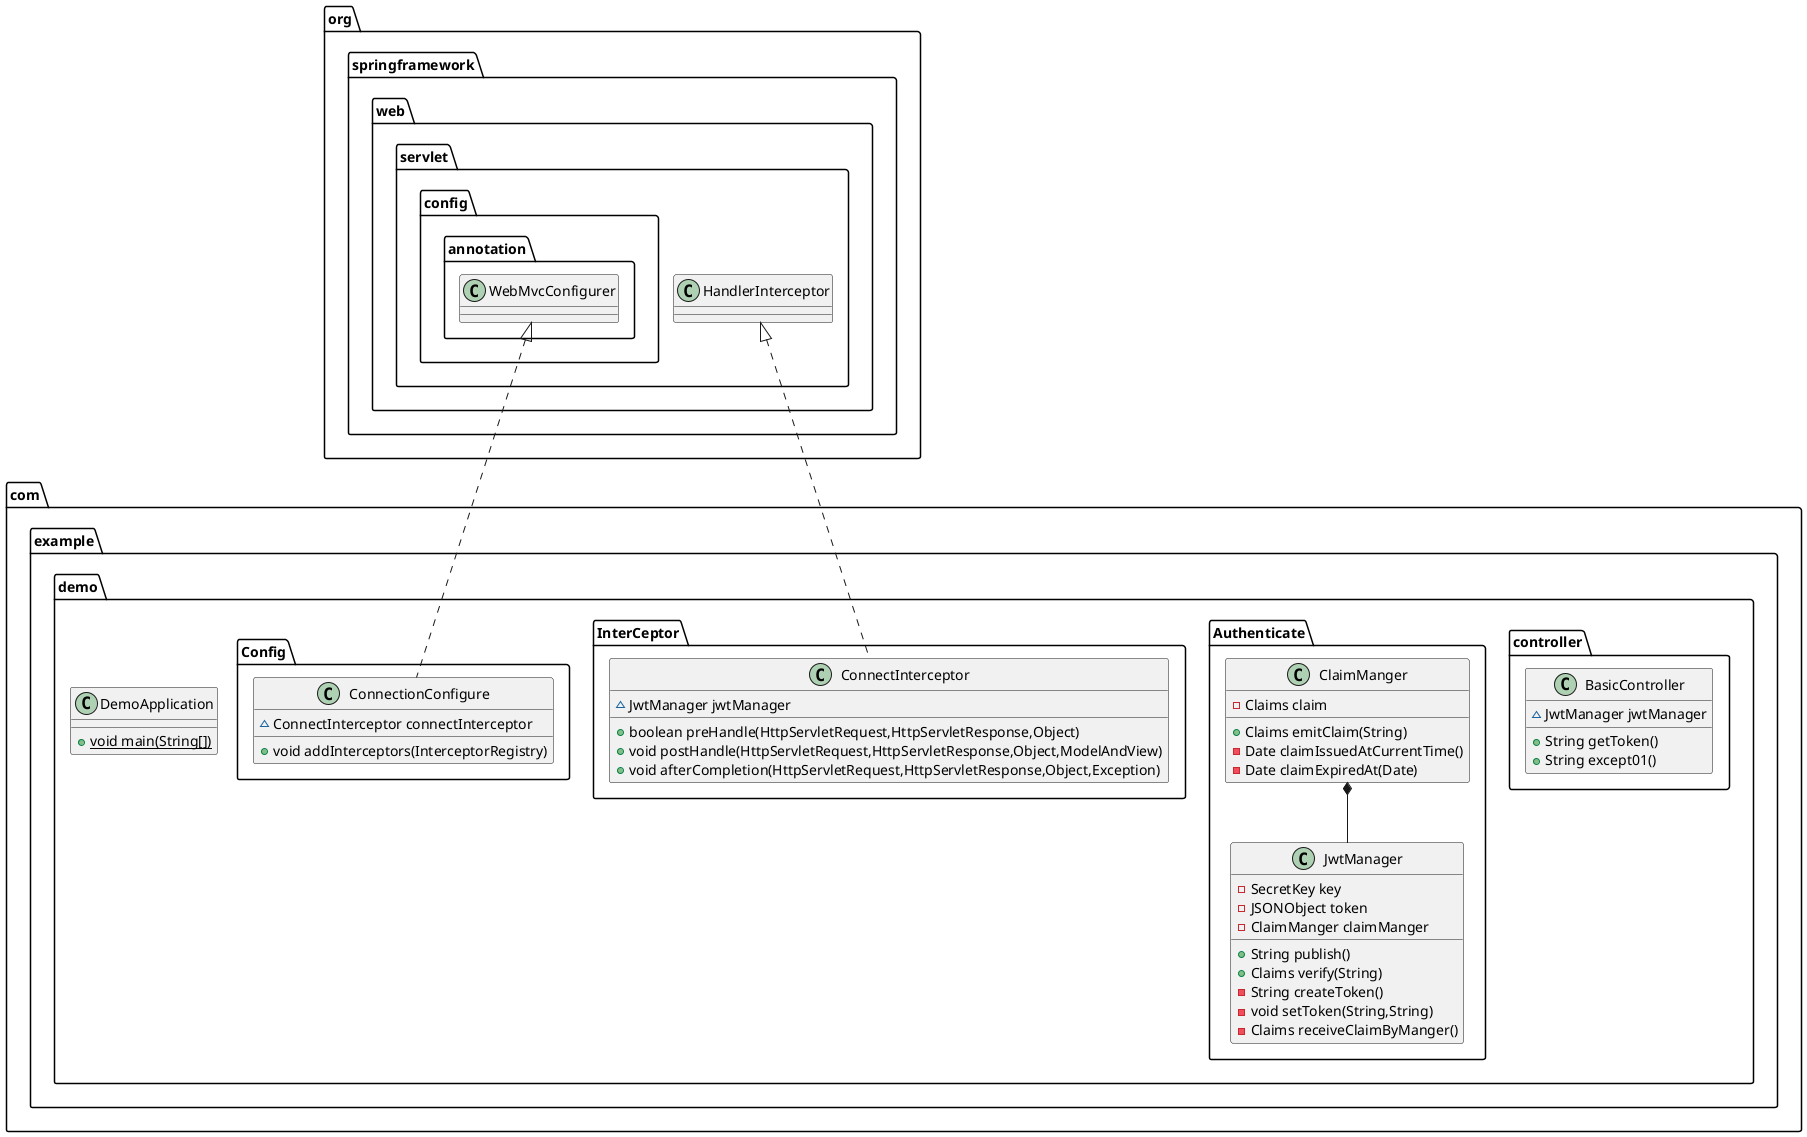 @startuml
class com.example.demo.DemoApplication {
+ {static} void main(String[])
}
class com.example.demo.controller.BasicController {
~ JwtManager jwtManager
+ String getToken()
+ String except01()
}
class com.example.demo.Authenticate.ClaimManger {
- Claims claim
+ Claims emitClaim(String)
- Date claimIssuedAtCurrentTime()
- Date claimExpiredAt(Date)
}
class com.example.demo.InterCeptor.ConnectInterceptor {
~ JwtManager jwtManager
+ boolean preHandle(HttpServletRequest,HttpServletResponse,Object)
+ void postHandle(HttpServletRequest,HttpServletResponse,Object,ModelAndView)
+ void afterCompletion(HttpServletRequest,HttpServletResponse,Object,Exception)
}
class com.example.demo.Config.ConnectionConfigure {
~ ConnectInterceptor connectInterceptor
+ void addInterceptors(InterceptorRegistry)
}
class com.example.demo.Authenticate.JwtManager {
- SecretKey key
- JSONObject token
- ClaimManger claimManger
+ String publish()
+ Claims verify(String)
- String createToken()
- void setToken(String,String)
- Claims receiveClaimByManger()
}


org.springframework.web.servlet.HandlerInterceptor <|.. com.example.demo.InterCeptor.ConnectInterceptor
org.springframework.web.servlet.config.annotation.WebMvcConfigurer <|.. com.example.demo.Config.ConnectionConfigure

com.example.demo.Authenticate.ClaimManger *-- com.example.demo.Authenticate.JwtManager
@enduml
